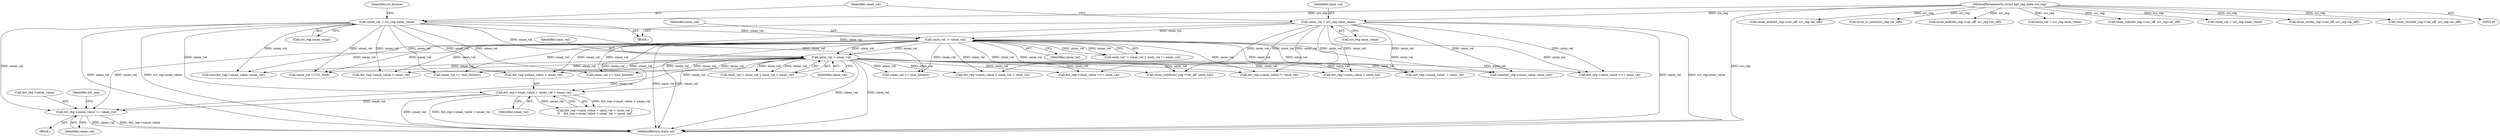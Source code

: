 digraph "0_linux_d3bd7413e0ca40b60cf60d4003246d067cafdeda@pointer" {
"1000348" [label="(Call,dst_reg->umax_value += umax_val)"];
"1000231" [label="(Call,umin_val > umax_val)"];
"1000224" [label="(Call,umin_val != umax_val)"];
"1000194" [label="(Call,umin_val = src_reg.umin_value)"];
"1000133" [label="(MethodParameterIn,struct bpf_reg_state src_reg)"];
"1000199" [label="(Call,umax_val = src_reg.umax_value)"];
"1000323" [label="(Call,dst_reg->umax_value + umax_val < umax_val)"];
"1000226" [label="(Identifier,umax_val)"];
"1000195" [label="(Identifier,umin_val)"];
"1000323" [label="(Call,dst_reg->umax_value + umax_val < umax_val)"];
"1000200" [label="(Identifier,umax_val)"];
"1000315" [label="(Call,dst_reg->umin_value + umin_val < umin_val ||\n\t\t    dst_reg->umax_value + umax_val < umax_val)"];
"1000348" [label="(Call,dst_reg->umax_value += umax_val)"];
"1000316" [label="(Call,dst_reg->umin_value + umin_val < umin_val)"];
"1000570" [label="(Call,tnum_and(dst_reg->var_off, src_reg.var_off))"];
"1000227" [label="(Call,smin_val > smax_val || umin_val > umax_val)"];
"1000903" [label="(MethodReturn,static int)"];
"1000317" [label="(Call,dst_reg->umin_value + umin_val)"];
"1000206" [label="(Call,tnum_is_const(src_reg.var_off))"];
"1000233" [label="(Identifier,umax_val)"];
"1000835" [label="(Call,umax_val >= insn_bitness)"];
"1000232" [label="(Identifier,umin_val)"];
"1000349" [label="(Call,dst_reg->umax_value)"];
"1000355" [label="(Identifier,dst_reg)"];
"1000357" [label="(Call,tnum_add(dst_reg->var_off, src_reg.var_off))"];
"1000670" [label="(Call,max(dst_reg->umin_value, umin_val))"];
"1000745" [label="(Call,dst_reg->umin_value <<= umin_val)"];
"1000133" [label="(MethodParameterIn,struct bpf_reg_state src_reg)"];
"1000134" [label="(Block,)"];
"1000846" [label="(Call,dst_reg->smin_value >>= umin_val)"];
"1000342" [label="(Block,)"];
"1000220" [label="(Call,smin_val != smax_val || umin_val != umax_val)"];
"1000184" [label="(Call,smin_val = src_reg.smin_value)"];
"1000450" [label="(Call,tnum_sub(dst_reg->var_off, src_reg.var_off))"];
"1000590" [label="(Call,min(dst_reg->umax_value, umax_val))"];
"1000189" [label="(Call,smax_val = src_reg.smax_value)"];
"1000324" [label="(Call,dst_reg->umax_value + umax_val)"];
"1000659" [label="(Call,tnum_or(dst_reg->var_off, src_reg.var_off))"];
"1000196" [label="(Call,src_reg.umin_value)"];
"1000199" [label="(Call,umax_val = src_reg.umax_value)"];
"1000225" [label="(Identifier,umin_val)"];
"1000201" [label="(Call,src_reg.umax_value)"];
"1000231" [label="(Call,umin_val > umax_val)"];
"1000732" [label="(Call,umax_val >= insn_bitness)"];
"1000463" [label="(Call,tnum_mul(dst_reg->var_off, src_reg.var_off))"];
"1000329" [label="(Identifier,umax_val)"];
"1000790" [label="(Call,umax_val >= insn_bitness)"];
"1000224" [label="(Call,umin_val != umax_val)"];
"1000488" [label="(Call,umax_val > U32_MAX)"];
"1000352" [label="(Identifier,umax_val)"];
"1000815" [label="(Call,tnum_rshift(dst_reg->var_off, umin_val))"];
"1000502" [label="(Call,dst_reg->umin_value *= umin_val)"];
"1000194" [label="(Call,umin_val = src_reg.umin_value)"];
"1000205" [label="(Identifier,src_known)"];
"1000418" [label="(Call,dst_reg->umin_value < umax_val)"];
"1000441" [label="(Call,dst_reg->umax_value -= umin_val)"];
"1000348" -> "1000342"  [label="AST: "];
"1000348" -> "1000352"  [label="CFG: "];
"1000349" -> "1000348"  [label="AST: "];
"1000352" -> "1000348"  [label="AST: "];
"1000355" -> "1000348"  [label="CFG: "];
"1000348" -> "1000903"  [label="DDG: dst_reg->umax_value"];
"1000348" -> "1000903"  [label="DDG: umax_val"];
"1000231" -> "1000348"  [label="DDG: umax_val"];
"1000199" -> "1000348"  [label="DDG: umax_val"];
"1000224" -> "1000348"  [label="DDG: umax_val"];
"1000323" -> "1000348"  [label="DDG: umax_val"];
"1000231" -> "1000227"  [label="AST: "];
"1000231" -> "1000233"  [label="CFG: "];
"1000232" -> "1000231"  [label="AST: "];
"1000233" -> "1000231"  [label="AST: "];
"1000227" -> "1000231"  [label="CFG: "];
"1000231" -> "1000903"  [label="DDG: umax_val"];
"1000231" -> "1000903"  [label="DDG: umin_val"];
"1000231" -> "1000227"  [label="DDG: umin_val"];
"1000231" -> "1000227"  [label="DDG: umax_val"];
"1000224" -> "1000231"  [label="DDG: umin_val"];
"1000224" -> "1000231"  [label="DDG: umax_val"];
"1000194" -> "1000231"  [label="DDG: umin_val"];
"1000199" -> "1000231"  [label="DDG: umax_val"];
"1000231" -> "1000316"  [label="DDG: umin_val"];
"1000231" -> "1000317"  [label="DDG: umin_val"];
"1000231" -> "1000323"  [label="DDG: umax_val"];
"1000231" -> "1000324"  [label="DDG: umax_val"];
"1000231" -> "1000418"  [label="DDG: umax_val"];
"1000231" -> "1000441"  [label="DDG: umin_val"];
"1000231" -> "1000488"  [label="DDG: umax_val"];
"1000231" -> "1000502"  [label="DDG: umin_val"];
"1000231" -> "1000590"  [label="DDG: umax_val"];
"1000231" -> "1000670"  [label="DDG: umin_val"];
"1000231" -> "1000732"  [label="DDG: umax_val"];
"1000231" -> "1000745"  [label="DDG: umin_val"];
"1000231" -> "1000790"  [label="DDG: umax_val"];
"1000231" -> "1000815"  [label="DDG: umin_val"];
"1000231" -> "1000835"  [label="DDG: umax_val"];
"1000231" -> "1000846"  [label="DDG: umin_val"];
"1000224" -> "1000220"  [label="AST: "];
"1000224" -> "1000226"  [label="CFG: "];
"1000225" -> "1000224"  [label="AST: "];
"1000226" -> "1000224"  [label="AST: "];
"1000220" -> "1000224"  [label="CFG: "];
"1000224" -> "1000903"  [label="DDG: umin_val"];
"1000224" -> "1000903"  [label="DDG: umax_val"];
"1000224" -> "1000220"  [label="DDG: umin_val"];
"1000224" -> "1000220"  [label="DDG: umax_val"];
"1000194" -> "1000224"  [label="DDG: umin_val"];
"1000199" -> "1000224"  [label="DDG: umax_val"];
"1000224" -> "1000316"  [label="DDG: umin_val"];
"1000224" -> "1000317"  [label="DDG: umin_val"];
"1000224" -> "1000323"  [label="DDG: umax_val"];
"1000224" -> "1000324"  [label="DDG: umax_val"];
"1000224" -> "1000418"  [label="DDG: umax_val"];
"1000224" -> "1000441"  [label="DDG: umin_val"];
"1000224" -> "1000488"  [label="DDG: umax_val"];
"1000224" -> "1000502"  [label="DDG: umin_val"];
"1000224" -> "1000590"  [label="DDG: umax_val"];
"1000224" -> "1000670"  [label="DDG: umin_val"];
"1000224" -> "1000732"  [label="DDG: umax_val"];
"1000224" -> "1000745"  [label="DDG: umin_val"];
"1000224" -> "1000790"  [label="DDG: umax_val"];
"1000224" -> "1000815"  [label="DDG: umin_val"];
"1000224" -> "1000835"  [label="DDG: umax_val"];
"1000224" -> "1000846"  [label="DDG: umin_val"];
"1000194" -> "1000134"  [label="AST: "];
"1000194" -> "1000196"  [label="CFG: "];
"1000195" -> "1000194"  [label="AST: "];
"1000196" -> "1000194"  [label="AST: "];
"1000200" -> "1000194"  [label="CFG: "];
"1000194" -> "1000903"  [label="DDG: umin_val"];
"1000194" -> "1000903"  [label="DDG: src_reg.umin_value"];
"1000133" -> "1000194"  [label="DDG: src_reg"];
"1000194" -> "1000316"  [label="DDG: umin_val"];
"1000194" -> "1000317"  [label="DDG: umin_val"];
"1000194" -> "1000441"  [label="DDG: umin_val"];
"1000194" -> "1000502"  [label="DDG: umin_val"];
"1000194" -> "1000670"  [label="DDG: umin_val"];
"1000194" -> "1000745"  [label="DDG: umin_val"];
"1000194" -> "1000815"  [label="DDG: umin_val"];
"1000194" -> "1000846"  [label="DDG: umin_val"];
"1000133" -> "1000129"  [label="AST: "];
"1000133" -> "1000903"  [label="DDG: src_reg"];
"1000133" -> "1000184"  [label="DDG: src_reg"];
"1000133" -> "1000189"  [label="DDG: src_reg"];
"1000133" -> "1000199"  [label="DDG: src_reg"];
"1000133" -> "1000206"  [label="DDG: src_reg"];
"1000133" -> "1000357"  [label="DDG: src_reg"];
"1000133" -> "1000450"  [label="DDG: src_reg"];
"1000133" -> "1000463"  [label="DDG: src_reg"];
"1000133" -> "1000570"  [label="DDG: src_reg"];
"1000133" -> "1000659"  [label="DDG: src_reg"];
"1000199" -> "1000134"  [label="AST: "];
"1000199" -> "1000201"  [label="CFG: "];
"1000200" -> "1000199"  [label="AST: "];
"1000201" -> "1000199"  [label="AST: "];
"1000205" -> "1000199"  [label="CFG: "];
"1000199" -> "1000903"  [label="DDG: src_reg.umax_value"];
"1000199" -> "1000903"  [label="DDG: umax_val"];
"1000199" -> "1000323"  [label="DDG: umax_val"];
"1000199" -> "1000324"  [label="DDG: umax_val"];
"1000199" -> "1000418"  [label="DDG: umax_val"];
"1000199" -> "1000488"  [label="DDG: umax_val"];
"1000199" -> "1000590"  [label="DDG: umax_val"];
"1000199" -> "1000732"  [label="DDG: umax_val"];
"1000199" -> "1000790"  [label="DDG: umax_val"];
"1000199" -> "1000835"  [label="DDG: umax_val"];
"1000323" -> "1000315"  [label="AST: "];
"1000323" -> "1000329"  [label="CFG: "];
"1000324" -> "1000323"  [label="AST: "];
"1000329" -> "1000323"  [label="AST: "];
"1000315" -> "1000323"  [label="CFG: "];
"1000323" -> "1000903"  [label="DDG: umax_val"];
"1000323" -> "1000903"  [label="DDG: dst_reg->umax_value + umax_val"];
"1000323" -> "1000315"  [label="DDG: dst_reg->umax_value + umax_val"];
"1000323" -> "1000315"  [label="DDG: umax_val"];
}
